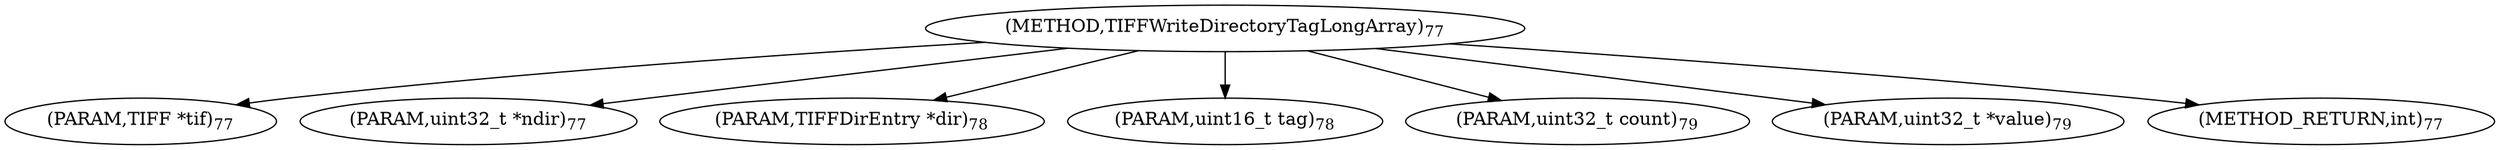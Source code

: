 digraph "TIFFWriteDirectoryTagLongArray" {  
"64024" [label = <(METHOD,TIFFWriteDirectoryTagLongArray)<SUB>77</SUB>> ]
"64025" [label = <(PARAM,TIFF *tif)<SUB>77</SUB>> ]
"64026" [label = <(PARAM,uint32_t *ndir)<SUB>77</SUB>> ]
"64027" [label = <(PARAM,TIFFDirEntry *dir)<SUB>78</SUB>> ]
"64028" [label = <(PARAM,uint16_t tag)<SUB>78</SUB>> ]
"64029" [label = <(PARAM,uint32_t count)<SUB>79</SUB>> ]
"64030" [label = <(PARAM,uint32_t *value)<SUB>79</SUB>> ]
"64031" [label = <(METHOD_RETURN,int)<SUB>77</SUB>> ]
  "64024" -> "64025" 
  "64024" -> "64026" 
  "64024" -> "64027" 
  "64024" -> "64028" 
  "64024" -> "64029" 
  "64024" -> "64030" 
  "64024" -> "64031" 
}
